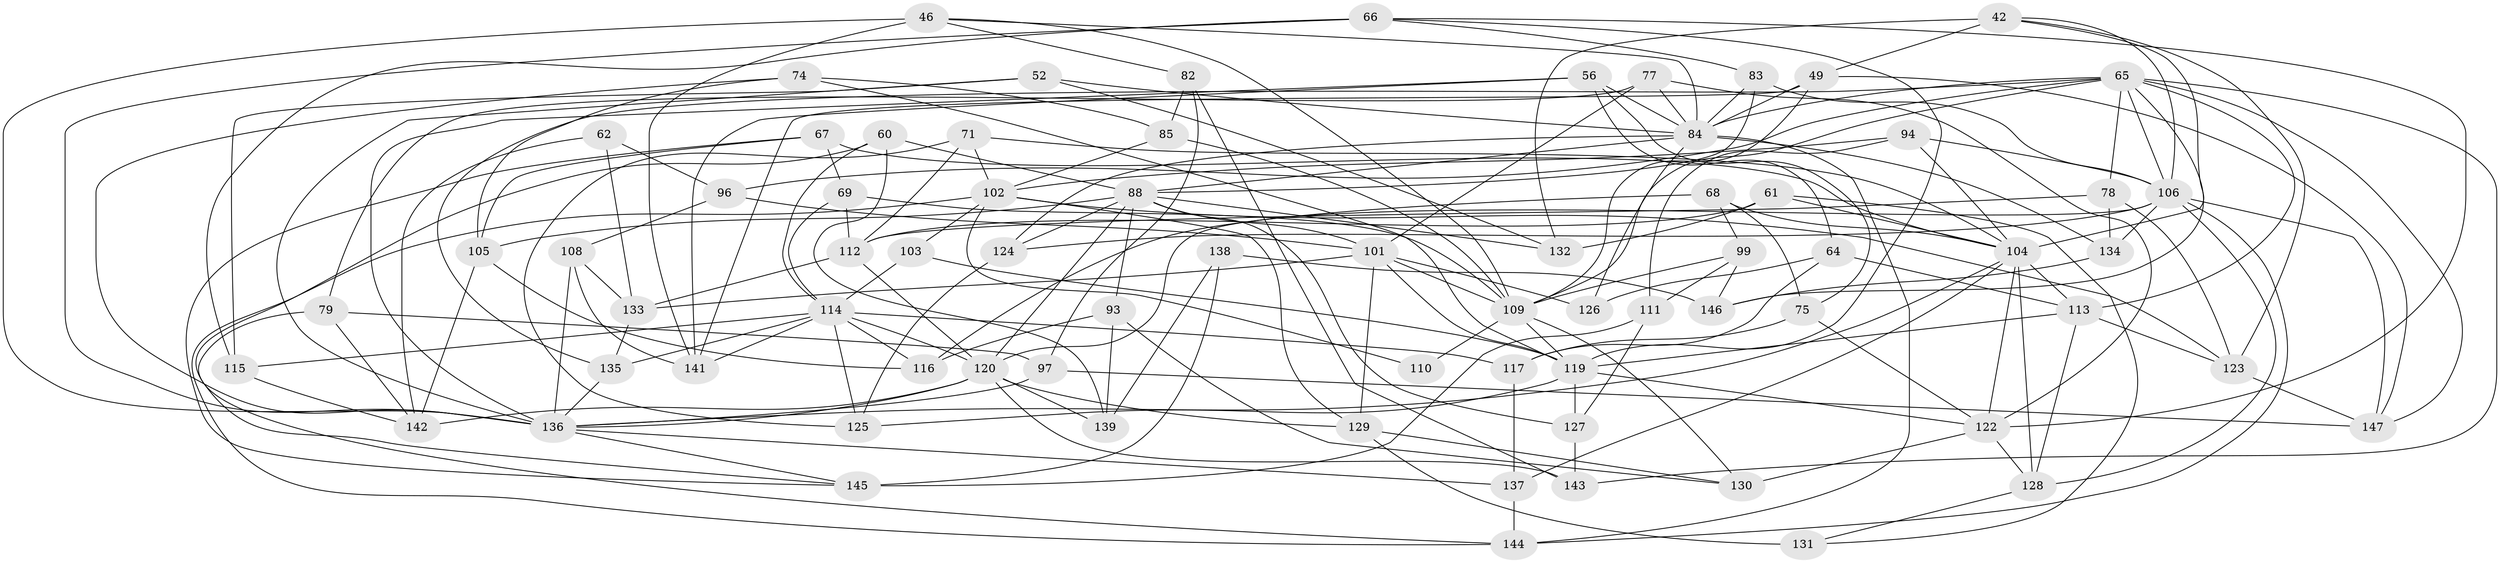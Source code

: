 // original degree distribution, {4: 1.0}
// Generated by graph-tools (version 1.1) at 2025/57/03/09/25 04:57:11]
// undirected, 73 vertices, 189 edges
graph export_dot {
graph [start="1"]
  node [color=gray90,style=filled];
  42 [super="+19"];
  46 [super="+3"];
  49 [super="+43"];
  52;
  56 [super="+21"];
  60;
  61;
  62;
  64 [super="+25"];
  65 [super="+11+57+48"];
  66 [super="+50"];
  67 [super="+20"];
  68;
  69;
  71;
  74;
  75;
  77;
  78;
  79;
  82;
  83;
  84 [super="+22+44+58"];
  85;
  88 [super="+18+32"];
  93;
  94;
  96 [super="+54"];
  97;
  99;
  101 [super="+89"];
  102 [super="+53"];
  103;
  104 [super="+2+5+63"];
  105 [super="+13"];
  106 [super="+16+76"];
  108;
  109 [super="+30+107+91"];
  110;
  111;
  112 [super="+51"];
  113 [super="+15+72"];
  114 [super="+81+80"];
  115;
  116;
  117 [super="+92"];
  119 [super="+70+35"];
  120 [super="+33+41+100"];
  122 [super="+27+121"];
  123 [super="+98"];
  124;
  125;
  126;
  127 [super="+87"];
  128 [super="+6+118"];
  129 [super="+47"];
  130;
  131;
  132;
  133 [super="+59"];
  134;
  135;
  136 [super="+90+40+28"];
  137 [super="+8"];
  138;
  139;
  141 [super="+95"];
  142 [super="+140"];
  143;
  144 [super="+73"];
  145 [super="+23"];
  146;
  147 [super="+86"];
  42 -- 123;
  42 -- 49 [weight=2];
  42 -- 104;
  42 -- 132;
  42 -- 106;
  46 -- 109;
  46 -- 141 [weight=2];
  46 -- 82;
  46 -- 136;
  46 -- 84;
  49 -- 147;
  49 -- 141;
  49 -- 109;
  49 -- 84;
  52 -- 115;
  52 -- 132;
  52 -- 136;
  52 -- 84;
  56 -- 64 [weight=2];
  56 -- 75;
  56 -- 141;
  56 -- 136;
  56 -- 84;
  60 -- 139;
  60 -- 145;
  60 -- 114;
  60 -- 88;
  61 -- 131;
  61 -- 132;
  61 -- 112;
  61 -- 104;
  62 -- 133 [weight=2];
  62 -- 142;
  62 -- 96;
  64 -- 126 [weight=2];
  64 -- 113;
  64 -- 117;
  65 -- 135;
  65 -- 146;
  65 -- 96;
  65 -- 109;
  65 -- 78;
  65 -- 113;
  65 -- 106;
  65 -- 147;
  65 -- 143;
  65 -- 84;
  66 -- 136 [weight=2];
  66 -- 115;
  66 -- 83;
  66 -- 122;
  66 -- 119;
  67 -- 69;
  67 -- 105 [weight=2];
  67 -- 104 [weight=2];
  67 -- 145;
  68 -- 99;
  68 -- 116;
  68 -- 75;
  68 -- 104;
  69 -- 112;
  69 -- 114;
  69 -- 109;
  71 -- 102;
  71 -- 125;
  71 -- 112;
  71 -- 104;
  74 -- 136;
  74 -- 85;
  74 -- 105;
  74 -- 119;
  75 -- 117;
  75 -- 122;
  77 -- 79;
  77 -- 84;
  77 -- 101;
  77 -- 122;
  78 -- 112;
  78 -- 134;
  78 -- 123;
  79 -- 97;
  79 -- 144;
  79 -- 142;
  82 -- 143;
  82 -- 97;
  82 -- 85;
  83 -- 88;
  83 -- 84;
  83 -- 106;
  84 -- 144;
  84 -- 126;
  84 -- 124;
  84 -- 134;
  84 -- 88;
  85 -- 102;
  85 -- 109;
  88 -- 124;
  88 -- 127 [weight=2];
  88 -- 105;
  88 -- 101;
  88 -- 132;
  88 -- 93;
  88 -- 120 [weight=2];
  93 -- 116;
  93 -- 130;
  93 -- 139;
  94 -- 104;
  94 -- 111;
  94 -- 106;
  94 -- 102;
  96 -- 101 [weight=3];
  96 -- 108;
  97 -- 136;
  97 -- 147;
  99 -- 146;
  99 -- 111;
  99 -- 109;
  101 -- 129;
  101 -- 133;
  101 -- 126;
  101 -- 109;
  101 -- 119;
  102 -- 129;
  102 -- 123;
  102 -- 144;
  102 -- 103;
  102 -- 110;
  103 -- 114 [weight=2];
  103 -- 119;
  104 -- 128 [weight=2];
  104 -- 137;
  104 -- 113;
  104 -- 136 [weight=2];
  104 -- 122;
  105 -- 116;
  105 -- 142;
  106 -- 144;
  106 -- 147 [weight=2];
  106 -- 120 [weight=2];
  106 -- 128;
  106 -- 134;
  106 -- 124;
  108 -- 133;
  108 -- 141;
  108 -- 136;
  109 -- 110 [weight=3];
  109 -- 130;
  109 -- 119;
  111 -- 127;
  111 -- 145;
  112 -- 120 [weight=3];
  112 -- 133;
  113 -- 123 [weight=2];
  113 -- 128 [weight=2];
  113 -- 119;
  114 -- 125;
  114 -- 116;
  114 -- 115;
  114 -- 117 [weight=2];
  114 -- 135;
  114 -- 141;
  114 -- 120;
  115 -- 142;
  117 -- 137 [weight=2];
  119 -- 125;
  119 -- 127 [weight=2];
  119 -- 122;
  120 -- 129;
  120 -- 139;
  120 -- 142 [weight=2];
  120 -- 136;
  120 -- 143;
  122 -- 130;
  122 -- 128 [weight=2];
  123 -- 147;
  124 -- 125;
  127 -- 143;
  128 -- 131;
  129 -- 131 [weight=2];
  129 -- 130;
  133 -- 135;
  134 -- 146;
  135 -- 136;
  136 -- 145;
  136 -- 137;
  137 -- 144 [weight=2];
  138 -- 139;
  138 -- 145 [weight=2];
  138 -- 146;
}
